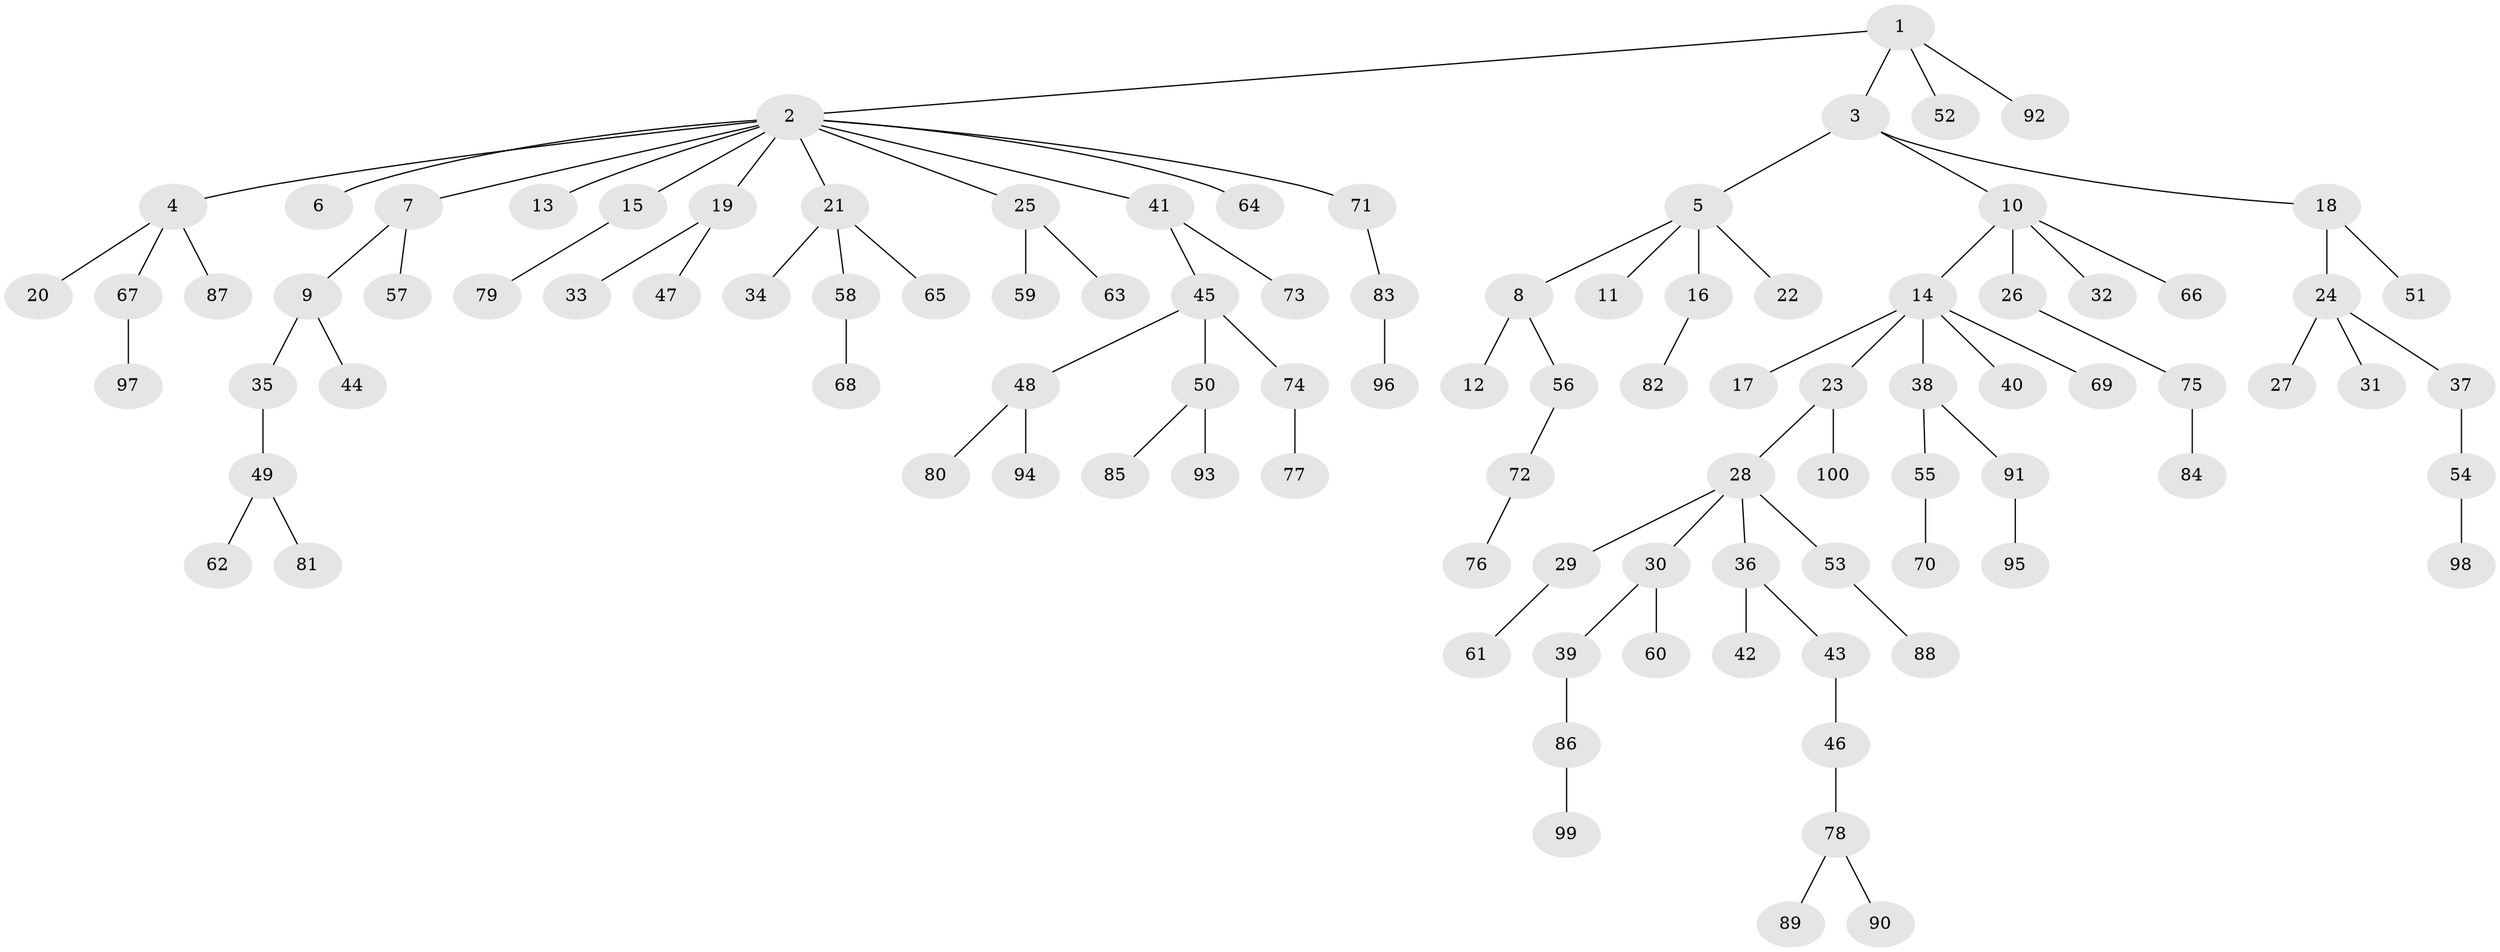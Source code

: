 // Generated by graph-tools (version 1.1) at 2025/02/03/09/25 03:02:25]
// undirected, 100 vertices, 99 edges
graph export_dot {
graph [start="1"]
  node [color=gray90,style=filled];
  1;
  2;
  3;
  4;
  5;
  6;
  7;
  8;
  9;
  10;
  11;
  12;
  13;
  14;
  15;
  16;
  17;
  18;
  19;
  20;
  21;
  22;
  23;
  24;
  25;
  26;
  27;
  28;
  29;
  30;
  31;
  32;
  33;
  34;
  35;
  36;
  37;
  38;
  39;
  40;
  41;
  42;
  43;
  44;
  45;
  46;
  47;
  48;
  49;
  50;
  51;
  52;
  53;
  54;
  55;
  56;
  57;
  58;
  59;
  60;
  61;
  62;
  63;
  64;
  65;
  66;
  67;
  68;
  69;
  70;
  71;
  72;
  73;
  74;
  75;
  76;
  77;
  78;
  79;
  80;
  81;
  82;
  83;
  84;
  85;
  86;
  87;
  88;
  89;
  90;
  91;
  92;
  93;
  94;
  95;
  96;
  97;
  98;
  99;
  100;
  1 -- 2;
  1 -- 3;
  1 -- 52;
  1 -- 92;
  2 -- 4;
  2 -- 6;
  2 -- 7;
  2 -- 13;
  2 -- 15;
  2 -- 19;
  2 -- 21;
  2 -- 25;
  2 -- 41;
  2 -- 64;
  2 -- 71;
  3 -- 5;
  3 -- 10;
  3 -- 18;
  4 -- 20;
  4 -- 67;
  4 -- 87;
  5 -- 8;
  5 -- 11;
  5 -- 16;
  5 -- 22;
  7 -- 9;
  7 -- 57;
  8 -- 12;
  8 -- 56;
  9 -- 35;
  9 -- 44;
  10 -- 14;
  10 -- 26;
  10 -- 32;
  10 -- 66;
  14 -- 17;
  14 -- 23;
  14 -- 38;
  14 -- 40;
  14 -- 69;
  15 -- 79;
  16 -- 82;
  18 -- 24;
  18 -- 51;
  19 -- 33;
  19 -- 47;
  21 -- 34;
  21 -- 58;
  21 -- 65;
  23 -- 28;
  23 -- 100;
  24 -- 27;
  24 -- 31;
  24 -- 37;
  25 -- 59;
  25 -- 63;
  26 -- 75;
  28 -- 29;
  28 -- 30;
  28 -- 36;
  28 -- 53;
  29 -- 61;
  30 -- 39;
  30 -- 60;
  35 -- 49;
  36 -- 42;
  36 -- 43;
  37 -- 54;
  38 -- 55;
  38 -- 91;
  39 -- 86;
  41 -- 45;
  41 -- 73;
  43 -- 46;
  45 -- 48;
  45 -- 50;
  45 -- 74;
  46 -- 78;
  48 -- 80;
  48 -- 94;
  49 -- 62;
  49 -- 81;
  50 -- 85;
  50 -- 93;
  53 -- 88;
  54 -- 98;
  55 -- 70;
  56 -- 72;
  58 -- 68;
  67 -- 97;
  71 -- 83;
  72 -- 76;
  74 -- 77;
  75 -- 84;
  78 -- 89;
  78 -- 90;
  83 -- 96;
  86 -- 99;
  91 -- 95;
}
